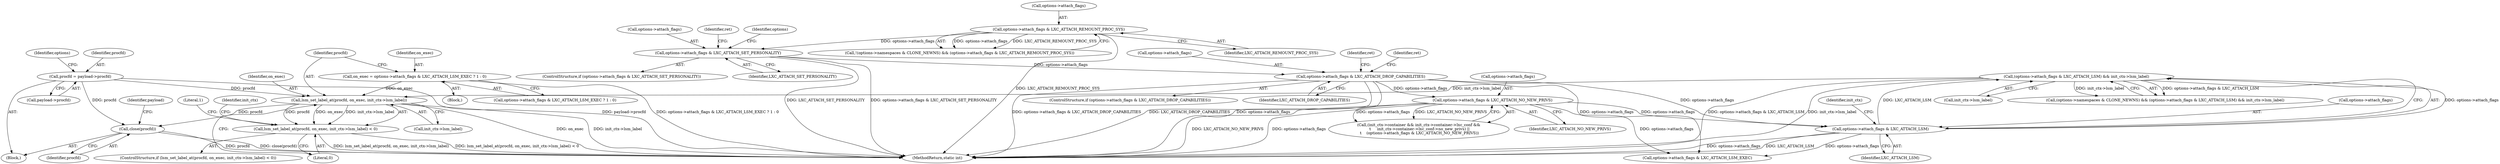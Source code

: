 digraph "0_lxc_81f466d05f2a89cb4f122ef7f593ff3f279b165c@pointer" {
"1000575" [label="(Call,lsm_set_label_at(procfd, on_exec, init_ctx->lsm_label))"];
"1000133" [label="(Call,procfd = payload->procfd)"];
"1000563" [label="(Call,on_exec = options->attach_flags & LXC_ATTACH_LSM_EXEC ? 1 : 0)"];
"1000552" [label="(Call,(options->attach_flags & LXC_ATTACH_LSM) && init_ctx->lsm_label)"];
"1000553" [label="(Call,options->attach_flags & LXC_ATTACH_LSM)"];
"1000258" [label="(Call,options->attach_flags & LXC_ATTACH_DROP_CAPABILITIES)"];
"1000234" [label="(Call,options->attach_flags & LXC_ATTACH_SET_PERSONALITY)"];
"1000196" [label="(Call,options->attach_flags & LXC_ATTACH_REMOUNT_PROC_SYS)"];
"1000522" [label="(Call,options->attach_flags & LXC_ATTACH_NO_NEW_PRIVS)"];
"1000574" [label="(Call,lsm_set_label_at(procfd, on_exec, init_ctx->lsm_label) < 0)"];
"1000737" [label="(Call,close(procfd))"];
"1000576" [label="(Identifier,procfd)"];
"1000577" [label="(Identifier,on_exec)"];
"1000189" [label="(Call,!(options->namespaces & CLONE_NEWNS) && (options->attach_flags & LXC_ATTACH_REMOUNT_PROC_SYS))"];
"1000262" [label="(Identifier,LXC_ATTACH_DROP_CAPABILITIES)"];
"1000257" [label="(ControlStructure,if (options->attach_flags & LXC_ATTACH_DROP_CAPABILITIES))"];
"1000235" [label="(Call,options->attach_flags)"];
"1000241" [label="(Identifier,ret)"];
"1000563" [label="(Call,on_exec = options->attach_flags & LXC_ATTACH_LSM_EXEC ? 1 : 0)"];
"1000574" [label="(Call,lsm_set_label_at(procfd, on_exec, init_ctx->lsm_label) < 0)"];
"1000561" [label="(Block,)"];
"1000738" [label="(Identifier,procfd)"];
"1000526" [label="(Identifier,LXC_ATTACH_NO_NEW_PRIVS)"];
"1000566" [label="(Call,options->attach_flags & LXC_ATTACH_LSM_EXEC)"];
"1000581" [label="(Literal,0)"];
"1000578" [label="(Call,init_ctx->lsm_label)"];
"1000504" [label="(Call,(init_ctx->container && init_ctx->container->lxc_conf &&\n \t     init_ctx->container->lxc_conf->no_new_privs) ||\n \t    (options->attach_flags & LXC_ATTACH_NO_NEW_PRIVS))"];
"1000564" [label="(Identifier,on_exec)"];
"1000140" [label="(Identifier,options)"];
"1000575" [label="(Call,lsm_set_label_at(procfd, on_exec, init_ctx->lsm_label))"];
"1000234" [label="(Call,options->attach_flags & LXC_ATTACH_SET_PERSONALITY)"];
"1000573" [label="(ControlStructure,if (lsm_set_label_at(procfd, on_exec, init_ctx->lsm_label) < 0))"];
"1000558" [label="(Call,init_ctx->lsm_label)"];
"1000554" [label="(Call,options->attach_flags)"];
"1000265" [label="(Identifier,ret)"];
"1000744" [label="(MethodReturn,static int)"];
"1000260" [label="(Identifier,options)"];
"1000523" [label="(Call,options->attach_flags)"];
"1000742" [label="(Identifier,payload)"];
"1000522" [label="(Call,options->attach_flags & LXC_ATTACH_NO_NEW_PRIVS)"];
"1000552" [label="(Call,(options->attach_flags & LXC_ATTACH_LSM) && init_ctx->lsm_label)"];
"1000238" [label="(Identifier,LXC_ATTACH_SET_PERSONALITY)"];
"1000589" [label="(Identifier,init_ctx)"];
"1000557" [label="(Identifier,LXC_ATTACH_LSM)"];
"1000134" [label="(Identifier,procfd)"];
"1000282" [label="(Identifier,ret)"];
"1000119" [label="(Block,)"];
"1000258" [label="(Call,options->attach_flags & LXC_ATTACH_DROP_CAPABILITIES)"];
"1000196" [label="(Call,options->attach_flags & LXC_ATTACH_REMOUNT_PROC_SYS)"];
"1000546" [label="(Call,(options->namespaces & CLONE_NEWNS) && (options->attach_flags & LXC_ATTACH_LSM) && init_ctx->lsm_label)"];
"1000197" [label="(Call,options->attach_flags)"];
"1000200" [label="(Identifier,LXC_ATTACH_REMOUNT_PROC_SYS)"];
"1000233" [label="(ControlStructure,if (options->attach_flags & LXC_ATTACH_SET_PERSONALITY))"];
"1000737" [label="(Call,close(procfd))"];
"1000133" [label="(Call,procfd = payload->procfd)"];
"1000565" [label="(Call,options->attach_flags & LXC_ATTACH_LSM_EXEC ? 1 : 0)"];
"1000259" [label="(Call,options->attach_flags)"];
"1000585" [label="(Literal,1)"];
"1000135" [label="(Call,payload->procfd)"];
"1000559" [label="(Identifier,init_ctx)"];
"1000553" [label="(Call,options->attach_flags & LXC_ATTACH_LSM)"];
"1000575" -> "1000574"  [label="AST: "];
"1000575" -> "1000578"  [label="CFG: "];
"1000576" -> "1000575"  [label="AST: "];
"1000577" -> "1000575"  [label="AST: "];
"1000578" -> "1000575"  [label="AST: "];
"1000581" -> "1000575"  [label="CFG: "];
"1000575" -> "1000744"  [label="DDG: on_exec"];
"1000575" -> "1000744"  [label="DDG: init_ctx->lsm_label"];
"1000575" -> "1000574"  [label="DDG: procfd"];
"1000575" -> "1000574"  [label="DDG: on_exec"];
"1000575" -> "1000574"  [label="DDG: init_ctx->lsm_label"];
"1000133" -> "1000575"  [label="DDG: procfd"];
"1000563" -> "1000575"  [label="DDG: on_exec"];
"1000552" -> "1000575"  [label="DDG: init_ctx->lsm_label"];
"1000575" -> "1000737"  [label="DDG: procfd"];
"1000133" -> "1000119"  [label="AST: "];
"1000133" -> "1000135"  [label="CFG: "];
"1000134" -> "1000133"  [label="AST: "];
"1000135" -> "1000133"  [label="AST: "];
"1000140" -> "1000133"  [label="CFG: "];
"1000133" -> "1000744"  [label="DDG: payload->procfd"];
"1000133" -> "1000737"  [label="DDG: procfd"];
"1000563" -> "1000561"  [label="AST: "];
"1000563" -> "1000565"  [label="CFG: "];
"1000564" -> "1000563"  [label="AST: "];
"1000565" -> "1000563"  [label="AST: "];
"1000576" -> "1000563"  [label="CFG: "];
"1000563" -> "1000744"  [label="DDG: options->attach_flags & LXC_ATTACH_LSM_EXEC ? 1 : 0"];
"1000552" -> "1000546"  [label="AST: "];
"1000552" -> "1000553"  [label="CFG: "];
"1000552" -> "1000558"  [label="CFG: "];
"1000553" -> "1000552"  [label="AST: "];
"1000558" -> "1000552"  [label="AST: "];
"1000546" -> "1000552"  [label="CFG: "];
"1000552" -> "1000744"  [label="DDG: options->attach_flags & LXC_ATTACH_LSM"];
"1000552" -> "1000744"  [label="DDG: init_ctx->lsm_label"];
"1000552" -> "1000546"  [label="DDG: options->attach_flags & LXC_ATTACH_LSM"];
"1000552" -> "1000546"  [label="DDG: init_ctx->lsm_label"];
"1000553" -> "1000552"  [label="DDG: options->attach_flags"];
"1000553" -> "1000552"  [label="DDG: LXC_ATTACH_LSM"];
"1000553" -> "1000557"  [label="CFG: "];
"1000554" -> "1000553"  [label="AST: "];
"1000557" -> "1000553"  [label="AST: "];
"1000559" -> "1000553"  [label="CFG: "];
"1000553" -> "1000744"  [label="DDG: options->attach_flags"];
"1000553" -> "1000744"  [label="DDG: LXC_ATTACH_LSM"];
"1000258" -> "1000553"  [label="DDG: options->attach_flags"];
"1000522" -> "1000553"  [label="DDG: options->attach_flags"];
"1000553" -> "1000566"  [label="DDG: options->attach_flags"];
"1000258" -> "1000257"  [label="AST: "];
"1000258" -> "1000262"  [label="CFG: "];
"1000259" -> "1000258"  [label="AST: "];
"1000262" -> "1000258"  [label="AST: "];
"1000265" -> "1000258"  [label="CFG: "];
"1000282" -> "1000258"  [label="CFG: "];
"1000258" -> "1000744"  [label="DDG: options->attach_flags"];
"1000258" -> "1000744"  [label="DDG: options->attach_flags & LXC_ATTACH_DROP_CAPABILITIES"];
"1000258" -> "1000744"  [label="DDG: LXC_ATTACH_DROP_CAPABILITIES"];
"1000234" -> "1000258"  [label="DDG: options->attach_flags"];
"1000258" -> "1000522"  [label="DDG: options->attach_flags"];
"1000258" -> "1000566"  [label="DDG: options->attach_flags"];
"1000234" -> "1000233"  [label="AST: "];
"1000234" -> "1000238"  [label="CFG: "];
"1000235" -> "1000234"  [label="AST: "];
"1000238" -> "1000234"  [label="AST: "];
"1000241" -> "1000234"  [label="CFG: "];
"1000260" -> "1000234"  [label="CFG: "];
"1000234" -> "1000744"  [label="DDG: LXC_ATTACH_SET_PERSONALITY"];
"1000234" -> "1000744"  [label="DDG: options->attach_flags & LXC_ATTACH_SET_PERSONALITY"];
"1000196" -> "1000234"  [label="DDG: options->attach_flags"];
"1000196" -> "1000189"  [label="AST: "];
"1000196" -> "1000200"  [label="CFG: "];
"1000197" -> "1000196"  [label="AST: "];
"1000200" -> "1000196"  [label="AST: "];
"1000189" -> "1000196"  [label="CFG: "];
"1000196" -> "1000744"  [label="DDG: LXC_ATTACH_REMOUNT_PROC_SYS"];
"1000196" -> "1000189"  [label="DDG: options->attach_flags"];
"1000196" -> "1000189"  [label="DDG: LXC_ATTACH_REMOUNT_PROC_SYS"];
"1000522" -> "1000504"  [label="AST: "];
"1000522" -> "1000526"  [label="CFG: "];
"1000523" -> "1000522"  [label="AST: "];
"1000526" -> "1000522"  [label="AST: "];
"1000504" -> "1000522"  [label="CFG: "];
"1000522" -> "1000744"  [label="DDG: LXC_ATTACH_NO_NEW_PRIVS"];
"1000522" -> "1000744"  [label="DDG: options->attach_flags"];
"1000522" -> "1000504"  [label="DDG: options->attach_flags"];
"1000522" -> "1000504"  [label="DDG: LXC_ATTACH_NO_NEW_PRIVS"];
"1000522" -> "1000566"  [label="DDG: options->attach_flags"];
"1000574" -> "1000573"  [label="AST: "];
"1000574" -> "1000581"  [label="CFG: "];
"1000581" -> "1000574"  [label="AST: "];
"1000585" -> "1000574"  [label="CFG: "];
"1000589" -> "1000574"  [label="CFG: "];
"1000574" -> "1000744"  [label="DDG: lsm_set_label_at(procfd, on_exec, init_ctx->lsm_label)"];
"1000574" -> "1000744"  [label="DDG: lsm_set_label_at(procfd, on_exec, init_ctx->lsm_label) < 0"];
"1000737" -> "1000119"  [label="AST: "];
"1000737" -> "1000738"  [label="CFG: "];
"1000738" -> "1000737"  [label="AST: "];
"1000742" -> "1000737"  [label="CFG: "];
"1000737" -> "1000744"  [label="DDG: procfd"];
"1000737" -> "1000744"  [label="DDG: close(procfd)"];
}
